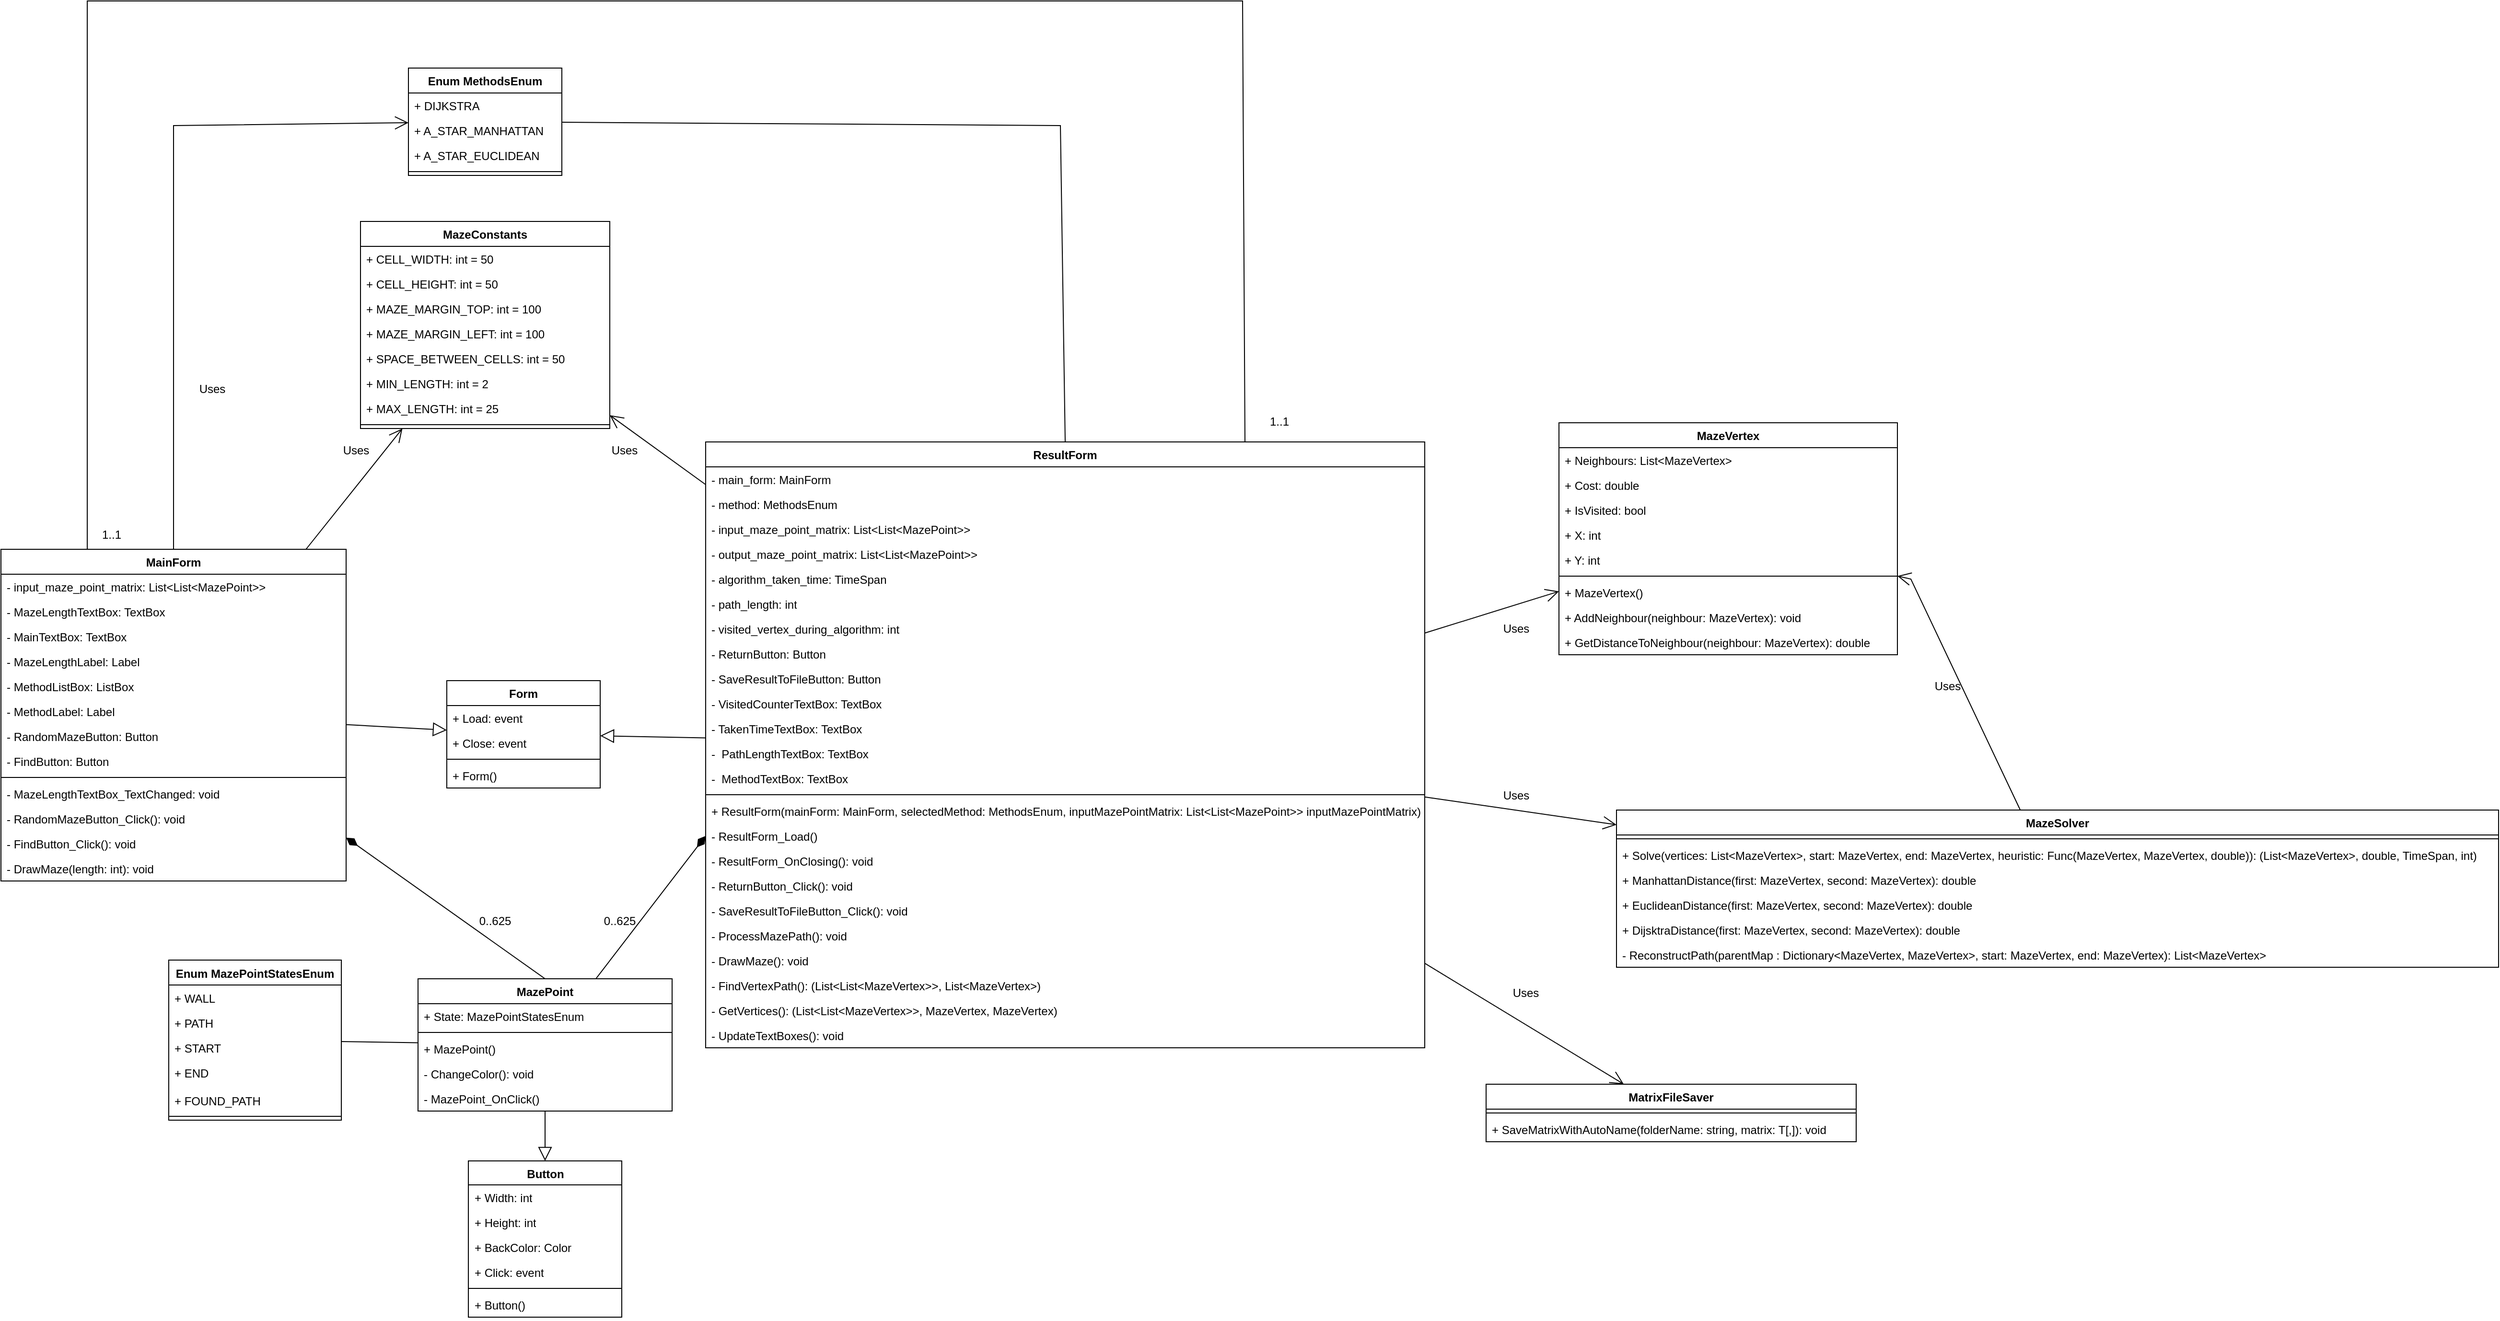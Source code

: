 <mxfile version="24.4.0" type="device">
  <diagram id="PutOFMfTCvYVZz3v-thS" name="Страница — 1">
    <mxGraphModel dx="1615" dy="2038" grid="1" gridSize="10" guides="1" tooltips="1" connect="1" arrows="1" fold="1" page="1" pageScale="1" pageWidth="827" pageHeight="1169" math="0" shadow="0">
      <root>
        <mxCell id="0" />
        <mxCell id="1" parent="0" />
        <mxCell id="9LuZ-OHDG_BmwexY3MMP-3" value="MazeSolver" style="swimlane;fontStyle=1;align=center;verticalAlign=top;childLayout=stackLayout;horizontal=1;startSize=26;horizontalStack=0;resizeParent=1;resizeParentMax=0;resizeLast=0;collapsible=1;marginBottom=0;whiteSpace=wrap;html=1;" parent="1" vertex="1">
          <mxGeometry x="2400" y="454" width="920" height="164" as="geometry" />
        </mxCell>
        <mxCell id="9LuZ-OHDG_BmwexY3MMP-5" value="" style="line;strokeWidth=1;fillColor=none;align=left;verticalAlign=middle;spacingTop=-1;spacingLeft=3;spacingRight=3;rotatable=0;labelPosition=right;points=[];portConstraint=eastwest;strokeColor=inherit;" parent="9LuZ-OHDG_BmwexY3MMP-3" vertex="1">
          <mxGeometry y="26" width="920" height="8" as="geometry" />
        </mxCell>
        <mxCell id="9LuZ-OHDG_BmwexY3MMP-6" value="+ Solve(vertices: List&amp;lt;MazeVertex&amp;gt;, start: MazeVertex, end: MazeVertex, heuristic: Func(MazeVertex, MazeVertex, double)): (List&amp;lt;MazeVertex&amp;gt;, double, TimeSpan, int)" style="text;strokeColor=none;fillColor=none;align=left;verticalAlign=top;spacingLeft=4;spacingRight=4;overflow=hidden;rotatable=0;points=[[0,0.5],[1,0.5]];portConstraint=eastwest;whiteSpace=wrap;html=1;" parent="9LuZ-OHDG_BmwexY3MMP-3" vertex="1">
          <mxGeometry y="34" width="920" height="26" as="geometry" />
        </mxCell>
        <mxCell id="9LuZ-OHDG_BmwexY3MMP-110" value="+ ManhattanDistance(first: MazeVertex, second: MazeVertex): double" style="text;strokeColor=none;fillColor=none;align=left;verticalAlign=top;spacingLeft=4;spacingRight=4;overflow=hidden;rotatable=0;points=[[0,0.5],[1,0.5]];portConstraint=eastwest;whiteSpace=wrap;html=1;" parent="9LuZ-OHDG_BmwexY3MMP-3" vertex="1">
          <mxGeometry y="60" width="920" height="26" as="geometry" />
        </mxCell>
        <mxCell id="9LuZ-OHDG_BmwexY3MMP-111" value="+ EuclideanDistance(first: MazeVertex, second: MazeVertex): double" style="text;strokeColor=none;fillColor=none;align=left;verticalAlign=top;spacingLeft=4;spacingRight=4;overflow=hidden;rotatable=0;points=[[0,0.5],[1,0.5]];portConstraint=eastwest;whiteSpace=wrap;html=1;" parent="9LuZ-OHDG_BmwexY3MMP-3" vertex="1">
          <mxGeometry y="86" width="920" height="26" as="geometry" />
        </mxCell>
        <mxCell id="9LuZ-OHDG_BmwexY3MMP-112" value="+ DijsktraDistance(first: MazeVertex, second: MazeVertex): double" style="text;strokeColor=none;fillColor=none;align=left;verticalAlign=top;spacingLeft=4;spacingRight=4;overflow=hidden;rotatable=0;points=[[0,0.5],[1,0.5]];portConstraint=eastwest;whiteSpace=wrap;html=1;" parent="9LuZ-OHDG_BmwexY3MMP-3" vertex="1">
          <mxGeometry y="112" width="920" height="26" as="geometry" />
        </mxCell>
        <mxCell id="9LuZ-OHDG_BmwexY3MMP-109" value="- ReconstructPath(parentMap : Dictionary&amp;lt;MazeVertex, MazeVertex&amp;gt;, start: MazeVertex, end: MazeVertex): List&amp;lt;MazeVertex&amp;gt;" style="text;strokeColor=none;fillColor=none;align=left;verticalAlign=top;spacingLeft=4;spacingRight=4;overflow=hidden;rotatable=0;points=[[0,0.5],[1,0.5]];portConstraint=eastwest;whiteSpace=wrap;html=1;" parent="9LuZ-OHDG_BmwexY3MMP-3" vertex="1">
          <mxGeometry y="138" width="920" height="26" as="geometry" />
        </mxCell>
        <mxCell id="9LuZ-OHDG_BmwexY3MMP-11" value="MazeVertex" style="swimlane;fontStyle=1;align=center;verticalAlign=top;childLayout=stackLayout;horizontal=1;startSize=26;horizontalStack=0;resizeParent=1;resizeParentMax=0;resizeLast=0;collapsible=1;marginBottom=0;whiteSpace=wrap;html=1;" parent="1" vertex="1">
          <mxGeometry x="2340" y="50" width="353" height="242" as="geometry" />
        </mxCell>
        <mxCell id="9LuZ-OHDG_BmwexY3MMP-12" value="+ Neighbours: List&amp;lt;MazeVertex&amp;gt;" style="text;strokeColor=none;fillColor=none;align=left;verticalAlign=top;spacingLeft=4;spacingRight=4;overflow=hidden;rotatable=0;points=[[0,0.5],[1,0.5]];portConstraint=eastwest;whiteSpace=wrap;html=1;" parent="9LuZ-OHDG_BmwexY3MMP-11" vertex="1">
          <mxGeometry y="26" width="353" height="26" as="geometry" />
        </mxCell>
        <mxCell id="9LuZ-OHDG_BmwexY3MMP-113" value="+ Cost: double&lt;span style=&quot;color: rgba(0, 0, 0, 0); font-family: monospace; font-size: 0px; text-wrap: nowrap;&quot;&gt;%3CmxGraphModel%3E%3Croot%3E%3CmxCell%20id%3D%220%22%2F%3E%3CmxCell%20id%3D%221%22%20parent%3D%220%22%2F%3E%3CmxCell%20id%3D%222%22%20value%3D%22%2B%20Neighbours%3A%20List%26amp%3Blt%3BMazeVertex%26amp%3Bgt%3B%22%20style%3D%22text%3BstrokeColor%3Dnone%3BfillColor%3Dnone%3Balign%3Dleft%3BverticalAlign%3Dtop%3BspacingLeft%3D4%3BspacingRight%3D4%3Boverflow%3Dhidden%3Brotatable%3D0%3Bpoints%3D%5B%5B0%2C0.5%5D%2C%5B1%2C0.5%5D%5D%3BportConstraint%3Deastwest%3BwhiteSpace%3Dwrap%3Bhtml%3D1%3B%22%20vertex%3D%221%22%20parent%3D%221%22%3E%3CmxGeometry%20x%3D%221808%22%20y%3D%22156%22%20width%3D%22260%22%20height%3D%2226%22%20as%3D%22geometry%22%2F%3E%3C%2FmxCell%3E%3C%2Froot%3E%3C%2FmxGraphModel%3E&lt;/span&gt;" style="text;strokeColor=none;fillColor=none;align=left;verticalAlign=top;spacingLeft=4;spacingRight=4;overflow=hidden;rotatable=0;points=[[0,0.5],[1,0.5]];portConstraint=eastwest;whiteSpace=wrap;html=1;" parent="9LuZ-OHDG_BmwexY3MMP-11" vertex="1">
          <mxGeometry y="52" width="353" height="26" as="geometry" />
        </mxCell>
        <mxCell id="9LuZ-OHDG_BmwexY3MMP-114" value="+ IsVisited: bool&lt;span style=&quot;color: rgba(0, 0, 0, 0); font-family: monospace; font-size: 0px; text-wrap: nowrap;&quot;&gt;%3CmxGraphModel%3E%3Croot%3E%3CmxCell%20id%3D%220%22%2F%3E%3CmxCell%20id%3D%221%22%20parent%3D%220%22%2F%3E%3CmxCell%20id%3D%222%22%20value%3D%22%2B%20Neighbours%3A%20List%26amp%3Blt%3BMazeVertex%26amp%3Bgt%3B%22%20style%3D%22text%3BstrokeColor%3Dnone%3BfillColor%3Dnone%3Balign%3Dleft%3BverticalAlign%3Dtop%3BspacingLeft%3D4%3BspacingRight%3D4%3Boverflow%3Dhidden%3Brotatable%3D0%3Bpoints%3D%5B%5B0%2C0.5%5D%2C%5B1%2C0.5%5D%5D%3BportConstraint%3Deastwest%3BwhiteSpace%3Dwrap%3Bhtml%3D1%3B%22%20vertex%3D%221%22%20parent%3D%221%22%3E%3CmxGeometry%20x%3D%221808%22%20y%3D%22156%22%20width%3D%22260%22%20height%3D%2226%22%20as%3D%22geometry%22%2F%3E%3C%2FmxCell%3E%3C%2Froot%3E%3C%2FmxGraphModel%3E&lt;/span&gt;" style="text;strokeColor=none;fillColor=none;align=left;verticalAlign=top;spacingLeft=4;spacingRight=4;overflow=hidden;rotatable=0;points=[[0,0.5],[1,0.5]];portConstraint=eastwest;whiteSpace=wrap;html=1;" parent="9LuZ-OHDG_BmwexY3MMP-11" vertex="1">
          <mxGeometry y="78" width="353" height="26" as="geometry" />
        </mxCell>
        <mxCell id="9LuZ-OHDG_BmwexY3MMP-115" value="+ X: int&lt;span style=&quot;color: rgba(0, 0, 0, 0); font-family: monospace; font-size: 0px; text-wrap: nowrap;&quot;&gt;%3CmxGraphModel%3E%3Croot%3E%3CmxCell%20id%3D%220%22%2F%3E%3CmxCell%20id%3D%221%22%20parent%3D%220%22%2F%3E%3CmxCell%20id%3D%222%22%20value%3D%22%2B%20Neighbours%3A%20List%26amp%3Blt%3BMazeVertex%26amp%3Bgt%3B%22%20style%3D%22text%3BstrokeColor%3Dnone%3BfillColor%3Dnone%3Balign%3Dleft%3BverticalAlign%3Dtop%3BspacingLeft%3D4%3BspacingRight%3D4%3Boverflow%3Dhidden%3Brotatable%3D0%3Bpoints%3D%5B%5B0%2C0.5%5D%2C%5B1%2C0.5%5D%5D%3BportConstraint%3Deastwest%3BwhiteSpace%3Dwrap%3Bhtml%3D1%3B%22%20vertex%3D%221%22%20parent%3D%221%22%3E%3CmxGeometry%20x%3D%221808%22%20y%3D%22156%22%20width%3D%22260%22%20height%3D%2226%22%20as%3D%22geometry%22%2F%3E%3C%2FmxCell%3E%3C%2Froot%3E%3C%2FmxGraphModel%3E&lt;/span&gt;" style="text;strokeColor=none;fillColor=none;align=left;verticalAlign=top;spacingLeft=4;spacingRight=4;overflow=hidden;rotatable=0;points=[[0,0.5],[1,0.5]];portConstraint=eastwest;whiteSpace=wrap;html=1;" parent="9LuZ-OHDG_BmwexY3MMP-11" vertex="1">
          <mxGeometry y="104" width="353" height="26" as="geometry" />
        </mxCell>
        <mxCell id="9LuZ-OHDG_BmwexY3MMP-116" value="+ Y: int&lt;span style=&quot;color: rgba(0, 0, 0, 0); font-family: monospace; font-size: 0px; text-wrap: nowrap;&quot;&gt;%3CmxGraphModel%3E%3Croot%3E%3CmxCell%20id%3D%220%22%2F%3E%3CmxCell%20id%3D%221%22%20parent%3D%220%22%2F%3E%3CmxCell%20id%3D%222%22%20value%3D%22%2B%20Neighbours%3A%20List%26amp%3Blt%3BMazeVertex%26amp%3Bgt%3B%22%20style%3D%22text%3BstrokeColor%3Dnone%3BfillColor%3Dnone%3Balign%3Dleft%3BverticalAlign%3Dtop%3BspacingLeft%3D4%3BspacingRight%3D4%3Boverflow%3Dhidden%3Brotatable%3D0%3Bpoints%3D%5B%5B0%2C0.5%5D%2C%5B1%2C0.5%5D%5D%3BportConstraint%3Deastwest%3BwhiteSpace%3Dwrap%3Bhtml%3D1%3B%22%20vertex%3D%221%22%20parent%3D%221%22%3E%3CmxGeometry%20x%3D%221808%22%20y%3D%22156%22%20width%3D%22260%22%20height%3D%2226%22%20as%3D%22geometry%22%2F%3E%3C%2FmxCell%3E%3C%2Froot%3E%3C%2FmxGraphModel%3E&lt;/span&gt;" style="text;strokeColor=none;fillColor=none;align=left;verticalAlign=top;spacingLeft=4;spacingRight=4;overflow=hidden;rotatable=0;points=[[0,0.5],[1,0.5]];portConstraint=eastwest;whiteSpace=wrap;html=1;" parent="9LuZ-OHDG_BmwexY3MMP-11" vertex="1">
          <mxGeometry y="130" width="353" height="26" as="geometry" />
        </mxCell>
        <mxCell id="9LuZ-OHDG_BmwexY3MMP-13" value="" style="line;strokeWidth=1;fillColor=none;align=left;verticalAlign=middle;spacingTop=-1;spacingLeft=3;spacingRight=3;rotatable=0;labelPosition=right;points=[];portConstraint=eastwest;strokeColor=inherit;" parent="9LuZ-OHDG_BmwexY3MMP-11" vertex="1">
          <mxGeometry y="156" width="353" height="8" as="geometry" />
        </mxCell>
        <mxCell id="9LuZ-OHDG_BmwexY3MMP-138" value="+ MazeVertex()" style="text;strokeColor=none;fillColor=none;align=left;verticalAlign=top;spacingLeft=4;spacingRight=4;overflow=hidden;rotatable=0;points=[[0,0.5],[1,0.5]];portConstraint=eastwest;whiteSpace=wrap;html=1;" parent="9LuZ-OHDG_BmwexY3MMP-11" vertex="1">
          <mxGeometry y="164" width="353" height="26" as="geometry" />
        </mxCell>
        <mxCell id="9LuZ-OHDG_BmwexY3MMP-14" value="+ AddNeighbour(neighbour: MazeVertex): void" style="text;strokeColor=none;fillColor=none;align=left;verticalAlign=top;spacingLeft=4;spacingRight=4;overflow=hidden;rotatable=0;points=[[0,0.5],[1,0.5]];portConstraint=eastwest;whiteSpace=wrap;html=1;" parent="9LuZ-OHDG_BmwexY3MMP-11" vertex="1">
          <mxGeometry y="190" width="353" height="26" as="geometry" />
        </mxCell>
        <mxCell id="Seh4Uw1oG9ZFU93RUF6j-1" value="+ GetDistanceToNeighbour(neighbour: MazeVertex): double" style="text;strokeColor=none;fillColor=none;align=left;verticalAlign=top;spacingLeft=4;spacingRight=4;overflow=hidden;rotatable=0;points=[[0,0.5],[1,0.5]];portConstraint=eastwest;whiteSpace=wrap;html=1;" parent="9LuZ-OHDG_BmwexY3MMP-11" vertex="1">
          <mxGeometry y="216" width="353" height="26" as="geometry" />
        </mxCell>
        <mxCell id="9LuZ-OHDG_BmwexY3MMP-15" value="MatrixFileSaver" style="swimlane;fontStyle=1;align=center;verticalAlign=top;childLayout=stackLayout;horizontal=1;startSize=26;horizontalStack=0;resizeParent=1;resizeParentMax=0;resizeLast=0;collapsible=1;marginBottom=0;whiteSpace=wrap;html=1;" parent="1" vertex="1">
          <mxGeometry x="2264" y="740" width="386" height="60" as="geometry" />
        </mxCell>
        <mxCell id="9LuZ-OHDG_BmwexY3MMP-17" value="" style="line;strokeWidth=1;fillColor=none;align=left;verticalAlign=middle;spacingTop=-1;spacingLeft=3;spacingRight=3;rotatable=0;labelPosition=right;points=[];portConstraint=eastwest;strokeColor=inherit;" parent="9LuZ-OHDG_BmwexY3MMP-15" vertex="1">
          <mxGeometry y="26" width="386" height="8" as="geometry" />
        </mxCell>
        <mxCell id="9LuZ-OHDG_BmwexY3MMP-18" value="+ SaveMatrixWithAutoName(folderName: string, matrix: T[,]): void" style="text;strokeColor=none;fillColor=none;align=left;verticalAlign=top;spacingLeft=4;spacingRight=4;overflow=hidden;rotatable=0;points=[[0,0.5],[1,0.5]];portConstraint=eastwest;whiteSpace=wrap;html=1;" parent="9LuZ-OHDG_BmwexY3MMP-15" vertex="1">
          <mxGeometry y="34" width="386" height="26" as="geometry" />
        </mxCell>
        <mxCell id="9LuZ-OHDG_BmwexY3MMP-23" value="MainForm" style="swimlane;fontStyle=1;align=center;verticalAlign=top;childLayout=stackLayout;horizontal=1;startSize=26;horizontalStack=0;resizeParent=1;resizeParentMax=0;resizeLast=0;collapsible=1;marginBottom=0;whiteSpace=wrap;html=1;" parent="1" vertex="1">
          <mxGeometry x="715" y="182" width="360" height="346" as="geometry" />
        </mxCell>
        <mxCell id="9LuZ-OHDG_BmwexY3MMP-24" value="- input_maze_point_matrix: List&amp;lt;List&amp;lt;MazePoint&amp;gt;&amp;gt;" style="text;strokeColor=none;fillColor=none;align=left;verticalAlign=top;spacingLeft=4;spacingRight=4;overflow=hidden;rotatable=0;points=[[0,0.5],[1,0.5]];portConstraint=eastwest;whiteSpace=wrap;html=1;" parent="9LuZ-OHDG_BmwexY3MMP-23" vertex="1">
          <mxGeometry y="26" width="360" height="26" as="geometry" />
        </mxCell>
        <mxCell id="9LuZ-OHDG_BmwexY3MMP-164" value="- MazeLengthTextBox: TextBox" style="text;strokeColor=none;fillColor=none;align=left;verticalAlign=top;spacingLeft=4;spacingRight=4;overflow=hidden;rotatable=0;points=[[0,0.5],[1,0.5]];portConstraint=eastwest;whiteSpace=wrap;html=1;" parent="9LuZ-OHDG_BmwexY3MMP-23" vertex="1">
          <mxGeometry y="52" width="360" height="26" as="geometry" />
        </mxCell>
        <mxCell id="9LuZ-OHDG_BmwexY3MMP-165" value="- MainTextBox: TextBox" style="text;strokeColor=none;fillColor=none;align=left;verticalAlign=top;spacingLeft=4;spacingRight=4;overflow=hidden;rotatable=0;points=[[0,0.5],[1,0.5]];portConstraint=eastwest;whiteSpace=wrap;html=1;" parent="9LuZ-OHDG_BmwexY3MMP-23" vertex="1">
          <mxGeometry y="78" width="360" height="26" as="geometry" />
        </mxCell>
        <mxCell id="9LuZ-OHDG_BmwexY3MMP-168" value="- MazeLengthLabel: Label" style="text;strokeColor=none;fillColor=none;align=left;verticalAlign=top;spacingLeft=4;spacingRight=4;overflow=hidden;rotatable=0;points=[[0,0.5],[1,0.5]];portConstraint=eastwest;whiteSpace=wrap;html=1;" parent="9LuZ-OHDG_BmwexY3MMP-23" vertex="1">
          <mxGeometry y="104" width="360" height="26" as="geometry" />
        </mxCell>
        <mxCell id="9LuZ-OHDG_BmwexY3MMP-166" value="- MethodListBox: ListBox" style="text;strokeColor=none;fillColor=none;align=left;verticalAlign=top;spacingLeft=4;spacingRight=4;overflow=hidden;rotatable=0;points=[[0,0.5],[1,0.5]];portConstraint=eastwest;whiteSpace=wrap;html=1;" parent="9LuZ-OHDG_BmwexY3MMP-23" vertex="1">
          <mxGeometry y="130" width="360" height="26" as="geometry" />
        </mxCell>
        <mxCell id="9LuZ-OHDG_BmwexY3MMP-169" value="- MethodLabel: Label" style="text;strokeColor=none;fillColor=none;align=left;verticalAlign=top;spacingLeft=4;spacingRight=4;overflow=hidden;rotatable=0;points=[[0,0.5],[1,0.5]];portConstraint=eastwest;whiteSpace=wrap;html=1;" parent="9LuZ-OHDG_BmwexY3MMP-23" vertex="1">
          <mxGeometry y="156" width="360" height="26" as="geometry" />
        </mxCell>
        <mxCell id="9LuZ-OHDG_BmwexY3MMP-170" value="- RandomMazeButton: Button" style="text;strokeColor=none;fillColor=none;align=left;verticalAlign=top;spacingLeft=4;spacingRight=4;overflow=hidden;rotatable=0;points=[[0,0.5],[1,0.5]];portConstraint=eastwest;whiteSpace=wrap;html=1;" parent="9LuZ-OHDG_BmwexY3MMP-23" vertex="1">
          <mxGeometry y="182" width="360" height="26" as="geometry" />
        </mxCell>
        <mxCell id="9LuZ-OHDG_BmwexY3MMP-171" value="- FindButton: Button" style="text;strokeColor=none;fillColor=none;align=left;verticalAlign=top;spacingLeft=4;spacingRight=4;overflow=hidden;rotatable=0;points=[[0,0.5],[1,0.5]];portConstraint=eastwest;whiteSpace=wrap;html=1;" parent="9LuZ-OHDG_BmwexY3MMP-23" vertex="1">
          <mxGeometry y="208" width="360" height="26" as="geometry" />
        </mxCell>
        <mxCell id="9LuZ-OHDG_BmwexY3MMP-25" value="" style="line;strokeWidth=1;fillColor=none;align=left;verticalAlign=middle;spacingTop=-1;spacingLeft=3;spacingRight=3;rotatable=0;labelPosition=right;points=[];portConstraint=eastwest;strokeColor=inherit;" parent="9LuZ-OHDG_BmwexY3MMP-23" vertex="1">
          <mxGeometry y="234" width="360" height="8" as="geometry" />
        </mxCell>
        <mxCell id="9LuZ-OHDG_BmwexY3MMP-26" value="- MazeLengthTextBox_TextChanged: void" style="text;strokeColor=none;fillColor=none;align=left;verticalAlign=top;spacingLeft=4;spacingRight=4;overflow=hidden;rotatable=0;points=[[0,0.5],[1,0.5]];portConstraint=eastwest;whiteSpace=wrap;html=1;" parent="9LuZ-OHDG_BmwexY3MMP-23" vertex="1">
          <mxGeometry y="242" width="360" height="26" as="geometry" />
        </mxCell>
        <mxCell id="9LuZ-OHDG_BmwexY3MMP-173" value="- RandomMazeButton_Click(): void" style="text;strokeColor=none;fillColor=none;align=left;verticalAlign=top;spacingLeft=4;spacingRight=4;overflow=hidden;rotatable=0;points=[[0,0.5],[1,0.5]];portConstraint=eastwest;whiteSpace=wrap;html=1;" parent="9LuZ-OHDG_BmwexY3MMP-23" vertex="1">
          <mxGeometry y="268" width="360" height="26" as="geometry" />
        </mxCell>
        <mxCell id="9LuZ-OHDG_BmwexY3MMP-174" value="- FindButton_Click(): void" style="text;strokeColor=none;fillColor=none;align=left;verticalAlign=top;spacingLeft=4;spacingRight=4;overflow=hidden;rotatable=0;points=[[0,0.5],[1,0.5]];portConstraint=eastwest;whiteSpace=wrap;html=1;" parent="9LuZ-OHDG_BmwexY3MMP-23" vertex="1">
          <mxGeometry y="294" width="360" height="26" as="geometry" />
        </mxCell>
        <mxCell id="9LuZ-OHDG_BmwexY3MMP-172" value="- DrawMaze(length: int): void" style="text;strokeColor=none;fillColor=none;align=left;verticalAlign=top;spacingLeft=4;spacingRight=4;overflow=hidden;rotatable=0;points=[[0,0.5],[1,0.5]];portConstraint=eastwest;whiteSpace=wrap;html=1;" parent="9LuZ-OHDG_BmwexY3MMP-23" vertex="1">
          <mxGeometry y="320" width="360" height="26" as="geometry" />
        </mxCell>
        <mxCell id="9LuZ-OHDG_BmwexY3MMP-27" value="ResultForm" style="swimlane;fontStyle=1;align=center;verticalAlign=top;childLayout=stackLayout;horizontal=1;startSize=26;horizontalStack=0;resizeParent=1;resizeParentMax=0;resizeLast=0;collapsible=1;marginBottom=0;whiteSpace=wrap;html=1;" parent="1" vertex="1">
          <mxGeometry x="1450" y="70" width="750" height="632" as="geometry" />
        </mxCell>
        <mxCell id="9LuZ-OHDG_BmwexY3MMP-176" value="- main_form: MainForm" style="text;strokeColor=none;fillColor=none;align=left;verticalAlign=top;spacingLeft=4;spacingRight=4;overflow=hidden;rotatable=0;points=[[0,0.5],[1,0.5]];portConstraint=eastwest;whiteSpace=wrap;html=1;" parent="9LuZ-OHDG_BmwexY3MMP-27" vertex="1">
          <mxGeometry y="26" width="750" height="26" as="geometry" />
        </mxCell>
        <mxCell id="9LuZ-OHDG_BmwexY3MMP-177" value="- method: MethodsEnum" style="text;strokeColor=none;fillColor=none;align=left;verticalAlign=top;spacingLeft=4;spacingRight=4;overflow=hidden;rotatable=0;points=[[0,0.5],[1,0.5]];portConstraint=eastwest;whiteSpace=wrap;html=1;" parent="9LuZ-OHDG_BmwexY3MMP-27" vertex="1">
          <mxGeometry y="52" width="750" height="26" as="geometry" />
        </mxCell>
        <mxCell id="9LuZ-OHDG_BmwexY3MMP-175" value="- input_maze_point_matrix: List&amp;lt;List&amp;lt;MazePoint&amp;gt;&amp;gt;" style="text;strokeColor=none;fillColor=none;align=left;verticalAlign=top;spacingLeft=4;spacingRight=4;overflow=hidden;rotatable=0;points=[[0,0.5],[1,0.5]];portConstraint=eastwest;whiteSpace=wrap;html=1;" parent="9LuZ-OHDG_BmwexY3MMP-27" vertex="1">
          <mxGeometry y="78" width="750" height="26" as="geometry" />
        </mxCell>
        <mxCell id="9LuZ-OHDG_BmwexY3MMP-179" value="- output_maze_point_matrix: List&amp;lt;List&amp;lt;MazePoint&amp;gt;&amp;gt;" style="text;strokeColor=none;fillColor=none;align=left;verticalAlign=top;spacingLeft=4;spacingRight=4;overflow=hidden;rotatable=0;points=[[0,0.5],[1,0.5]];portConstraint=eastwest;whiteSpace=wrap;html=1;" parent="9LuZ-OHDG_BmwexY3MMP-27" vertex="1">
          <mxGeometry y="104" width="750" height="26" as="geometry" />
        </mxCell>
        <mxCell id="9LuZ-OHDG_BmwexY3MMP-180" value="- algorithm_taken_time: TimeSpan" style="text;strokeColor=none;fillColor=none;align=left;verticalAlign=top;spacingLeft=4;spacingRight=4;overflow=hidden;rotatable=0;points=[[0,0.5],[1,0.5]];portConstraint=eastwest;whiteSpace=wrap;html=1;" parent="9LuZ-OHDG_BmwexY3MMP-27" vertex="1">
          <mxGeometry y="130" width="750" height="26" as="geometry" />
        </mxCell>
        <mxCell id="9LuZ-OHDG_BmwexY3MMP-181" value="- path_length: int" style="text;strokeColor=none;fillColor=none;align=left;verticalAlign=top;spacingLeft=4;spacingRight=4;overflow=hidden;rotatable=0;points=[[0,0.5],[1,0.5]];portConstraint=eastwest;whiteSpace=wrap;html=1;" parent="9LuZ-OHDG_BmwexY3MMP-27" vertex="1">
          <mxGeometry y="156" width="750" height="26" as="geometry" />
        </mxCell>
        <mxCell id="9LuZ-OHDG_BmwexY3MMP-182" value="- visited_vertex_during_algorithm: int" style="text;strokeColor=none;fillColor=none;align=left;verticalAlign=top;spacingLeft=4;spacingRight=4;overflow=hidden;rotatable=0;points=[[0,0.5],[1,0.5]];portConstraint=eastwest;whiteSpace=wrap;html=1;" parent="9LuZ-OHDG_BmwexY3MMP-27" vertex="1">
          <mxGeometry y="182" width="750" height="26" as="geometry" />
        </mxCell>
        <mxCell id="9LuZ-OHDG_BmwexY3MMP-186" value="- ReturnButton: Button" style="text;strokeColor=none;fillColor=none;align=left;verticalAlign=top;spacingLeft=4;spacingRight=4;overflow=hidden;rotatable=0;points=[[0,0.5],[1,0.5]];portConstraint=eastwest;whiteSpace=wrap;html=1;" parent="9LuZ-OHDG_BmwexY3MMP-27" vertex="1">
          <mxGeometry y="208" width="750" height="26" as="geometry" />
        </mxCell>
        <mxCell id="9LuZ-OHDG_BmwexY3MMP-187" value="- SaveResultToFileButton: Button" style="text;strokeColor=none;fillColor=none;align=left;verticalAlign=top;spacingLeft=4;spacingRight=4;overflow=hidden;rotatable=0;points=[[0,0.5],[1,0.5]];portConstraint=eastwest;whiteSpace=wrap;html=1;" parent="9LuZ-OHDG_BmwexY3MMP-27" vertex="1">
          <mxGeometry y="234" width="750" height="26" as="geometry" />
        </mxCell>
        <mxCell id="9LuZ-OHDG_BmwexY3MMP-188" value="- VisitedCounterTextBox: TextBox" style="text;strokeColor=none;fillColor=none;align=left;verticalAlign=top;spacingLeft=4;spacingRight=4;overflow=hidden;rotatable=0;points=[[0,0.5],[1,0.5]];portConstraint=eastwest;whiteSpace=wrap;html=1;" parent="9LuZ-OHDG_BmwexY3MMP-27" vertex="1">
          <mxGeometry y="260" width="750" height="26" as="geometry" />
        </mxCell>
        <mxCell id="9LuZ-OHDG_BmwexY3MMP-189" value="- TakenTimeTextBox: TextBox" style="text;strokeColor=none;fillColor=none;align=left;verticalAlign=top;spacingLeft=4;spacingRight=4;overflow=hidden;rotatable=0;points=[[0,0.5],[1,0.5]];portConstraint=eastwest;whiteSpace=wrap;html=1;" parent="9LuZ-OHDG_BmwexY3MMP-27" vertex="1">
          <mxGeometry y="286" width="750" height="26" as="geometry" />
        </mxCell>
        <mxCell id="9LuZ-OHDG_BmwexY3MMP-190" value="-&amp;nbsp; PathLengthTextBox: TextBox" style="text;strokeColor=none;fillColor=none;align=left;verticalAlign=top;spacingLeft=4;spacingRight=4;overflow=hidden;rotatable=0;points=[[0,0.5],[1,0.5]];portConstraint=eastwest;whiteSpace=wrap;html=1;" parent="9LuZ-OHDG_BmwexY3MMP-27" vertex="1">
          <mxGeometry y="312" width="750" height="26" as="geometry" />
        </mxCell>
        <mxCell id="9LuZ-OHDG_BmwexY3MMP-191" value="-&amp;nbsp; MethodTextBox: TextBox" style="text;strokeColor=none;fillColor=none;align=left;verticalAlign=top;spacingLeft=4;spacingRight=4;overflow=hidden;rotatable=0;points=[[0,0.5],[1,0.5]];portConstraint=eastwest;whiteSpace=wrap;html=1;" parent="9LuZ-OHDG_BmwexY3MMP-27" vertex="1">
          <mxGeometry y="338" width="750" height="26" as="geometry" />
        </mxCell>
        <mxCell id="9LuZ-OHDG_BmwexY3MMP-29" value="" style="line;strokeWidth=1;fillColor=none;align=left;verticalAlign=middle;spacingTop=-1;spacingLeft=3;spacingRight=3;rotatable=0;labelPosition=right;points=[];portConstraint=eastwest;strokeColor=inherit;" parent="9LuZ-OHDG_BmwexY3MMP-27" vertex="1">
          <mxGeometry y="364" width="750" height="8" as="geometry" />
        </mxCell>
        <mxCell id="9LuZ-OHDG_BmwexY3MMP-30" value="+ ResultForm(mainForm: MainForm, selectedMethod: MethodsEnum, inputMazePointMatrix: List&amp;lt;List&amp;lt;MazePoint&amp;gt;&amp;gt; inputMazePointMatrix)" style="text;strokeColor=none;fillColor=none;align=left;verticalAlign=top;spacingLeft=4;spacingRight=4;overflow=hidden;rotatable=0;points=[[0,0.5],[1,0.5]];portConstraint=eastwest;whiteSpace=wrap;html=1;" parent="9LuZ-OHDG_BmwexY3MMP-27" vertex="1">
          <mxGeometry y="372" width="750" height="26" as="geometry" />
        </mxCell>
        <mxCell id="9LuZ-OHDG_BmwexY3MMP-184" value="- ResultForm_Load()" style="text;strokeColor=none;fillColor=none;align=left;verticalAlign=top;spacingLeft=4;spacingRight=4;overflow=hidden;rotatable=0;points=[[0,0.5],[1,0.5]];portConstraint=eastwest;whiteSpace=wrap;html=1;" parent="9LuZ-OHDG_BmwexY3MMP-27" vertex="1">
          <mxGeometry y="398" width="750" height="26" as="geometry" />
        </mxCell>
        <mxCell id="9LuZ-OHDG_BmwexY3MMP-193" value="- ResultForm_OnClosing(): void" style="text;strokeColor=none;fillColor=none;align=left;verticalAlign=top;spacingLeft=4;spacingRight=4;overflow=hidden;rotatable=0;points=[[0,0.5],[1,0.5]];portConstraint=eastwest;whiteSpace=wrap;html=1;" parent="9LuZ-OHDG_BmwexY3MMP-27" vertex="1">
          <mxGeometry y="424" width="750" height="26" as="geometry" />
        </mxCell>
        <mxCell id="9LuZ-OHDG_BmwexY3MMP-195" value="- ReturnButton_Click(): void" style="text;strokeColor=none;fillColor=none;align=left;verticalAlign=top;spacingLeft=4;spacingRight=4;overflow=hidden;rotatable=0;points=[[0,0.5],[1,0.5]];portConstraint=eastwest;whiteSpace=wrap;html=1;" parent="9LuZ-OHDG_BmwexY3MMP-27" vertex="1">
          <mxGeometry y="450" width="750" height="26" as="geometry" />
        </mxCell>
        <mxCell id="9LuZ-OHDG_BmwexY3MMP-200" value="- SaveResultToFileButton_Click(): void" style="text;strokeColor=none;fillColor=none;align=left;verticalAlign=top;spacingLeft=4;spacingRight=4;overflow=hidden;rotatable=0;points=[[0,0.5],[1,0.5]];portConstraint=eastwest;whiteSpace=wrap;html=1;" parent="9LuZ-OHDG_BmwexY3MMP-27" vertex="1">
          <mxGeometry y="476" width="750" height="26" as="geometry" />
        </mxCell>
        <mxCell id="9LuZ-OHDG_BmwexY3MMP-196" value="- ProcessMazePath(): void" style="text;strokeColor=none;fillColor=none;align=left;verticalAlign=top;spacingLeft=4;spacingRight=4;overflow=hidden;rotatable=0;points=[[0,0.5],[1,0.5]];portConstraint=eastwest;whiteSpace=wrap;html=1;" parent="9LuZ-OHDG_BmwexY3MMP-27" vertex="1">
          <mxGeometry y="502" width="750" height="26" as="geometry" />
        </mxCell>
        <mxCell id="9LuZ-OHDG_BmwexY3MMP-197" value="- DrawMaze(): void" style="text;strokeColor=none;fillColor=none;align=left;verticalAlign=top;spacingLeft=4;spacingRight=4;overflow=hidden;rotatable=0;points=[[0,0.5],[1,0.5]];portConstraint=eastwest;whiteSpace=wrap;html=1;" parent="9LuZ-OHDG_BmwexY3MMP-27" vertex="1">
          <mxGeometry y="528" width="750" height="26" as="geometry" />
        </mxCell>
        <mxCell id="9LuZ-OHDG_BmwexY3MMP-199" value="- FindVertexPath(): (List&amp;lt;List&amp;lt;MazeVertex&amp;gt;&amp;gt;, List&amp;lt;MazeVertex&amp;gt;)" style="text;strokeColor=none;fillColor=none;align=left;verticalAlign=top;spacingLeft=4;spacingRight=4;overflow=hidden;rotatable=0;points=[[0,0.5],[1,0.5]];portConstraint=eastwest;whiteSpace=wrap;html=1;" parent="9LuZ-OHDG_BmwexY3MMP-27" vertex="1">
          <mxGeometry y="554" width="750" height="26" as="geometry" />
        </mxCell>
        <mxCell id="9LuZ-OHDG_BmwexY3MMP-198" value="- GetVertices(): (List&amp;lt;List&amp;lt;MazeVertex&amp;gt;&amp;gt;, MazeVertex, MazeVertex)" style="text;strokeColor=none;fillColor=none;align=left;verticalAlign=top;spacingLeft=4;spacingRight=4;overflow=hidden;rotatable=0;points=[[0,0.5],[1,0.5]];portConstraint=eastwest;whiteSpace=wrap;html=1;" parent="9LuZ-OHDG_BmwexY3MMP-27" vertex="1">
          <mxGeometry y="580" width="750" height="26" as="geometry" />
        </mxCell>
        <mxCell id="9LuZ-OHDG_BmwexY3MMP-192" value="- UpdateTextBoxes(): void" style="text;strokeColor=none;fillColor=none;align=left;verticalAlign=top;spacingLeft=4;spacingRight=4;overflow=hidden;rotatable=0;points=[[0,0.5],[1,0.5]];portConstraint=eastwest;whiteSpace=wrap;html=1;" parent="9LuZ-OHDG_BmwexY3MMP-27" vertex="1">
          <mxGeometry y="606" width="750" height="26" as="geometry" />
        </mxCell>
        <mxCell id="9LuZ-OHDG_BmwexY3MMP-31" value="MazeConstants" style="swimlane;fontStyle=1;align=center;verticalAlign=top;childLayout=stackLayout;horizontal=1;startSize=26;horizontalStack=0;resizeParent=1;resizeParentMax=0;resizeLast=0;collapsible=1;marginBottom=0;whiteSpace=wrap;html=1;" parent="1" vertex="1">
          <mxGeometry x="1090" y="-160" width="260" height="216" as="geometry" />
        </mxCell>
        <mxCell id="9LuZ-OHDG_BmwexY3MMP-32" value="+ CELL_WIDTH: i&lt;span style=&quot;color: rgba(0, 0, 0, 0); font-family: monospace; font-size: 0px; text-wrap: nowrap;&quot;&gt;%3CmxGraphModel%3E%3Croot%3E%3CmxCell%20id%3D%220%22%2F%3E%3CmxCell%20id%3D%221%22%20parent%3D%220%22%2F%3E%3CmxCell%20id%3D%222%22%20value%3D%22%2B%20A_STAR_MANHATTAN%26lt%3Bspan%20style%3D%26quot%3Bcolor%3A%20rgba(0%2C%200%2C%200%2C%200)%3B%20font-family%3A%20monospace%3B%20font-size%3A%200px%3B%20text-wrap%3A%20nowrap%3B%26quot%3B%26gt%3B%253CmxGraphModel%253E%253Croot%253E%253CmxCell%2520id%253D%25220%2522%252F%253E%253CmxCell%2520id%253D%25221%2522%2520parent%253D%25220%2522%252F%253E%253CmxCell%2520id%253D%25222%2522%2520value%253D%2522%252B%2520START%2522%2520style%253D%2522text%253BstrokeColor%253Dnone%253BfillColor%253Dnone%253Balign%253Dleft%253BverticalAlign%253Dtop%253BspacingLeft%253D4%253BspacingRight%253D4%253Boverflow%253Dhidden%253Brotatable%253D0%253Bpoints%253D%255B%255B0%252C0.5%255D%252C%255B1%252C0.5%255D%255D%253BportConstraint%253Deastwest%253BwhiteSpace%253Dwrap%253Bhtml%253D1%253B%2522%2520vertex%253D%25221%2522%2520parent%253D%25221%2522%253E%253CmxGeometry%2520x%253D%2522940%2522%2520y%253D%2522663%2522%2520width%253D%2522160%2522%2520height%253D%252226%2522%2520as%253D%2522geometry%2522%252F%253E%253C%252FmxCell%253E%253C%252Froot%253E%253C%252Fm%26lt%3B%2Fspan%26gt%3B%22%20style%3D%22text%3BstrokeColor%3Dnone%3BfillColor%3Dnone%3Balign%3Dleft%3BverticalAlign%3Dtop%3BspacingLeft%3D4%3BspacingRight%3D4%3Boverflow%3Dhidden%3Brotatable%3D0%3Bpoints%3D%5B%5B0%2C0.5%5D%2C%5B1%2C0.5%5D%5D%3BportConstraint%3Deastwest%3BwhiteSpace%3Dwrap%3Bhtml%3D1%3B%22%20vertex%3D%221%22%20parent%3D%221%22%3E%3CmxGeometry%20x%3D%221150%22%20y%3D%2272%22%20width%3D%22160%22%20height%3D%2226%22%20as%3D%22geometry%22%2F%3E%3C%2FmxCell%3E%3C%2Froot%3E%3C%2FmxGraphModel%3E&lt;/span&gt;nt = 50" style="text;strokeColor=none;fillColor=none;align=left;verticalAlign=top;spacingLeft=4;spacingRight=4;overflow=hidden;rotatable=0;points=[[0,0.5],[1,0.5]];portConstraint=eastwest;whiteSpace=wrap;html=1;" parent="9LuZ-OHDG_BmwexY3MMP-31" vertex="1">
          <mxGeometry y="26" width="260" height="26" as="geometry" />
        </mxCell>
        <mxCell id="9LuZ-OHDG_BmwexY3MMP-124" value="+ CELL_HEIGHT: i&lt;span style=&quot;color: rgba(0, 0, 0, 0); font-family: monospace; font-size: 0px; text-wrap: nowrap;&quot;&gt;%3CmxGraphModel%3E%3Croot%3E%3CmxCell%20id%3D%220%22%2F%3E%3CmxCell%20id%3D%221%22%20parent%3D%220%22%2F%3E%3CmxCell%20id%3D%222%22%20value%3D%22%2B%20A_STAR_MANHATTAN%26lt%3Bspan%20style%3D%26quot%3Bcolor%3A%20rgba(0%2C%200%2C%200%2C%200)%3B%20font-family%3A%20monospace%3B%20font-size%3A%200px%3B%20text-wrap%3A%20nowrap%3B%26quot%3B%26gt%3B%253CmxGraphModel%253E%253Croot%253E%253CmxCell%2520id%253D%25220%2522%252F%253E%253CmxCell%2520id%253D%25221%2522%2520parent%253D%25220%2522%252F%253E%253CmxCell%2520id%253D%25222%2522%2520value%253D%2522%252B%2520START%2522%2520style%253D%2522text%253BstrokeColor%253Dnone%253BfillColor%253Dnone%253Balign%253Dleft%253BverticalAlign%253Dtop%253BspacingLeft%253D4%253BspacingRight%253D4%253Boverflow%253Dhidden%253Brotatable%253D0%253Bpoints%253D%255B%255B0%252C0.5%255D%252C%255B1%252C0.5%255D%255D%253BportConstraint%253Deastwest%253BwhiteSpace%253Dwrap%253Bhtml%253D1%253B%2522%2520vertex%253D%25221%2522%2520parent%253D%25221%2522%253E%253CmxGeometry%2520x%253D%2522940%2522%2520y%253D%2522663%2522%2520width%253D%2522160%2522%2520height%253D%252226%2522%2520as%253D%2522geometry%2522%252F%253E%253C%252FmxCell%253E%253C%252Froot%253E%253C%252Fm%26lt%3B%2Fspan%26gt%3B%22%20style%3D%22text%3BstrokeColor%3Dnone%3BfillColor%3Dnone%3Balign%3Dleft%3BverticalAlign%3Dtop%3BspacingLeft%3D4%3BspacingRight%3D4%3Boverflow%3Dhidden%3Brotatable%3D0%3Bpoints%3D%5B%5B0%2C0.5%5D%2C%5B1%2C0.5%5D%5D%3BportConstraint%3Deastwest%3BwhiteSpace%3Dwrap%3Bhtml%3D1%3B%22%20vertex%3D%221%22%20parent%3D%221%22%3E%3CmxGeometry%20x%3D%221150%22%20y%3D%2272%22%20width%3D%22160%22%20height%3D%2226%22%20as%3D%22geometry%22%2F%3E%3C%2FmxCell%3E%3C%2Froot%3E%3C%2FmxGraphModel%3E&lt;/span&gt;nt = 50" style="text;strokeColor=none;fillColor=none;align=left;verticalAlign=top;spacingLeft=4;spacingRight=4;overflow=hidden;rotatable=0;points=[[0,0.5],[1,0.5]];portConstraint=eastwest;whiteSpace=wrap;html=1;" parent="9LuZ-OHDG_BmwexY3MMP-31" vertex="1">
          <mxGeometry y="52" width="260" height="26" as="geometry" />
        </mxCell>
        <mxCell id="9LuZ-OHDG_BmwexY3MMP-125" value="+ MAZE_MARGIN_TOP: i&lt;span style=&quot;color: rgba(0, 0, 0, 0); font-family: monospace; font-size: 0px; text-wrap: nowrap;&quot;&gt;%3CmxGraphModel%3E%3Croot%3E%3CmxCell%20id%3D%220%22%2F%3E%3CmxCell%20id%3D%221%22%20parent%3D%220%22%2F%3E%3CmxCell%20id%3D%222%22%20value%3D%22%2B%20A_STAR_MANHATTAN%26lt%3Bspan%20style%3D%26quot%3Bcolor%3A%20rgba(0%2C%200%2C%200%2C%200)%3B%20font-family%3A%20monospace%3B%20font-size%3A%200px%3B%20text-wrap%3A%20nowrap%3B%26quot%3B%26gt%3B%253CmxGraphModel%253E%253Croot%253E%253CmxCell%2520id%253D%25220%2522%252F%253E%253CmxCell%2520id%253D%25221%2522%2520parent%253D%25220%2522%252F%253E%253CmxCell%2520id%253D%25222%2522%2520value%253D%2522%252B%2520START%2522%2520style%253D%2522text%253BstrokeColor%253Dnone%253BfillColor%253Dnone%253Balign%253Dleft%253BverticalAlign%253Dtop%253BspacingLeft%253D4%253BspacingRight%253D4%253Boverflow%253Dhidden%253Brotatable%253D0%253Bpoints%253D%255B%255B0%252C0.5%255D%252C%255B1%252C0.5%255D%255D%253BportConstraint%253Deastwest%253BwhiteSpace%253Dwrap%253Bhtml%253D1%253B%2522%2520vertex%253D%25221%2522%2520parent%253D%25221%2522%253E%253CmxGeometry%2520x%253D%2522940%2522%2520y%253D%2522663%2522%2520width%253D%2522160%2522%2520height%253D%252226%2522%2520as%253D%2522geometry%2522%252F%253E%253C%252FmxCell%253E%253C%252Froot%253E%253C%252Fm%26lt%3B%2Fspan%26gt%3B%22%20style%3D%22text%3BstrokeColor%3Dnone%3BfillColor%3Dnone%3Balign%3Dleft%3BverticalAlign%3Dtop%3BspacingLeft%3D4%3BspacingRight%3D4%3Boverflow%3Dhidden%3Brotatable%3D0%3Bpoints%3D%5B%5B0%2C0.5%5D%2C%5B1%2C0.5%5D%5D%3BportConstraint%3Deastwest%3BwhiteSpace%3Dwrap%3Bhtml%3D1%3B%22%20vertex%3D%221%22%20parent%3D%221%22%3E%3CmxGeometry%20x%3D%221150%22%20y%3D%2272%22%20width%3D%22160%22%20height%3D%2226%22%20as%3D%22geometry%22%2F%3E%3C%2FmxCell%3E%3C%2Froot%3E%3C%2FmxGraphModel%3E&lt;/span&gt;nt = 100" style="text;strokeColor=none;fillColor=none;align=left;verticalAlign=top;spacingLeft=4;spacingRight=4;overflow=hidden;rotatable=0;points=[[0,0.5],[1,0.5]];portConstraint=eastwest;whiteSpace=wrap;html=1;" parent="9LuZ-OHDG_BmwexY3MMP-31" vertex="1">
          <mxGeometry y="78" width="260" height="26" as="geometry" />
        </mxCell>
        <mxCell id="9LuZ-OHDG_BmwexY3MMP-126" value="+ MAZE_MARGIN_LEFT: i&lt;span style=&quot;color: rgba(0, 0, 0, 0); font-family: monospace; font-size: 0px; text-wrap: nowrap;&quot;&gt;%3CmxGraphModel%3E%3Croot%3E%3CmxCell%20id%3D%220%22%2F%3E%3CmxCell%20id%3D%221%22%20parent%3D%220%22%2F%3E%3CmxCell%20id%3D%222%22%20value%3D%22%2B%20A_STAR_MANHATTAN%26lt%3Bspan%20style%3D%26quot%3Bcolor%3A%20rgba(0%2C%200%2C%200%2C%200)%3B%20font-family%3A%20monospace%3B%20font-size%3A%200px%3B%20text-wrap%3A%20nowrap%3B%26quot%3B%26gt%3B%253CmxGraphModel%253E%253Croot%253E%253CmxCell%2520id%253D%25220%2522%252F%253E%253CmxCell%2520id%253D%25221%2522%2520parent%253D%25220%2522%252F%253E%253CmxCell%2520id%253D%25222%2522%2520value%253D%2522%252B%2520START%2522%2520style%253D%2522text%253BstrokeColor%253Dnone%253BfillColor%253Dnone%253Balign%253Dleft%253BverticalAlign%253Dtop%253BspacingLeft%253D4%253BspacingRight%253D4%253Boverflow%253Dhidden%253Brotatable%253D0%253Bpoints%253D%255B%255B0%252C0.5%255D%252C%255B1%252C0.5%255D%255D%253BportConstraint%253Deastwest%253BwhiteSpace%253Dwrap%253Bhtml%253D1%253B%2522%2520vertex%253D%25221%2522%2520parent%253D%25221%2522%253E%253CmxGeometry%2520x%253D%2522940%2522%2520y%253D%2522663%2522%2520width%253D%2522160%2522%2520height%253D%252226%2522%2520as%253D%2522geometry%2522%252F%253E%253C%252FmxCell%253E%253C%252Froot%253E%253C%252Fm%26lt%3B%2Fspan%26gt%3B%22%20style%3D%22text%3BstrokeColor%3Dnone%3BfillColor%3Dnone%3Balign%3Dleft%3BverticalAlign%3Dtop%3BspacingLeft%3D4%3BspacingRight%3D4%3Boverflow%3Dhidden%3Brotatable%3D0%3Bpoints%3D%5B%5B0%2C0.5%5D%2C%5B1%2C0.5%5D%5D%3BportConstraint%3Deastwest%3BwhiteSpace%3Dwrap%3Bhtml%3D1%3B%22%20vertex%3D%221%22%20parent%3D%221%22%3E%3CmxGeometry%20x%3D%221150%22%20y%3D%2272%22%20width%3D%22160%22%20height%3D%2226%22%20as%3D%22geometry%22%2F%3E%3C%2FmxCell%3E%3C%2Froot%3E%3C%2FmxGraphModel%3E&lt;/span&gt;nt = 100" style="text;strokeColor=none;fillColor=none;align=left;verticalAlign=top;spacingLeft=4;spacingRight=4;overflow=hidden;rotatable=0;points=[[0,0.5],[1,0.5]];portConstraint=eastwest;whiteSpace=wrap;html=1;" parent="9LuZ-OHDG_BmwexY3MMP-31" vertex="1">
          <mxGeometry y="104" width="260" height="26" as="geometry" />
        </mxCell>
        <mxCell id="9LuZ-OHDG_BmwexY3MMP-134" value="+ SPACE_BETWEEN_CELLS: i&lt;span style=&quot;color: rgba(0, 0, 0, 0); font-family: monospace; font-size: 0px; text-wrap: nowrap;&quot;&gt;%3CmxGraphModel%3E%3Croot%3E%3CmxCell%20id%3D%220%22%2F%3E%3CmxCell%20id%3D%221%22%20parent%3D%220%22%2F%3E%3CmxCell%20id%3D%222%22%20value%3D%22%2B%20A_STAR_MANHATTAN%26lt%3Bspan%20style%3D%26quot%3Bcolor%3A%20rgba(0%2C%200%2C%200%2C%200)%3B%20font-family%3A%20monospace%3B%20font-size%3A%200px%3B%20text-wrap%3A%20nowrap%3B%26quot%3B%26gt%3B%253CmxGraphModel%253E%253Croot%253E%253CmxCell%2520id%253D%25220%2522%252F%253E%253CmxCell%2520id%253D%25221%2522%2520parent%253D%25220%2522%252F%253E%253CmxCell%2520id%253D%25222%2522%2520value%253D%2522%252B%2520START%2522%2520style%253D%2522text%253BstrokeColor%253Dnone%253BfillColor%253Dnone%253Balign%253Dleft%253BverticalAlign%253Dtop%253BspacingLeft%253D4%253BspacingRight%253D4%253Boverflow%253Dhidden%253Brotatable%253D0%253Bpoints%253D%255B%255B0%252C0.5%255D%252C%255B1%252C0.5%255D%255D%253BportConstraint%253Deastwest%253BwhiteSpace%253Dwrap%253Bhtml%253D1%253B%2522%2520vertex%253D%25221%2522%2520parent%253D%25221%2522%253E%253CmxGeometry%2520x%253D%2522940%2522%2520y%253D%2522663%2522%2520width%253D%2522160%2522%2520height%253D%252226%2522%2520as%253D%2522geometry%2522%252F%253E%253C%252FmxCell%253E%253C%252Froot%253E%253C%252Fm%26lt%3B%2Fspan%26gt%3B%22%20style%3D%22text%3BstrokeColor%3Dnone%3BfillColor%3Dnone%3Balign%3Dleft%3BverticalAlign%3Dtop%3BspacingLeft%3D4%3BspacingRight%3D4%3Boverflow%3Dhidden%3Brotatable%3D0%3Bpoints%3D%5B%5B0%2C0.5%5D%2C%5B1%2C0.5%5D%5D%3BportConstraint%3Deastwest%3BwhiteSpace%3Dwrap%3Bhtml%3D1%3B%22%20vertex%3D%221%22%20parent%3D%221%22%3E%3CmxGeometry%20x%3D%221150%22%20y%3D%2272%22%20width%3D%22160%22%20height%3D%2226%22%20as%3D%22geometry%22%2F%3E%3C%2FmxCell%3E%3C%2Froot%3E%3C%2FmxGraphModel%3E&lt;/span&gt;nt = 50" style="text;strokeColor=none;fillColor=none;align=left;verticalAlign=top;spacingLeft=4;spacingRight=4;overflow=hidden;rotatable=0;points=[[0,0.5],[1,0.5]];portConstraint=eastwest;whiteSpace=wrap;html=1;" parent="9LuZ-OHDG_BmwexY3MMP-31" vertex="1">
          <mxGeometry y="130" width="260" height="26" as="geometry" />
        </mxCell>
        <mxCell id="9LuZ-OHDG_BmwexY3MMP-135" value="+ MIN_LENGTH: int = 2" style="text;strokeColor=none;fillColor=none;align=left;verticalAlign=top;spacingLeft=4;spacingRight=4;overflow=hidden;rotatable=0;points=[[0,0.5],[1,0.5]];portConstraint=eastwest;whiteSpace=wrap;html=1;" parent="9LuZ-OHDG_BmwexY3MMP-31" vertex="1">
          <mxGeometry y="156" width="260" height="26" as="geometry" />
        </mxCell>
        <mxCell id="9LuZ-OHDG_BmwexY3MMP-136" value="+ MAX_LENGTH: int = 25" style="text;strokeColor=none;fillColor=none;align=left;verticalAlign=top;spacingLeft=4;spacingRight=4;overflow=hidden;rotatable=0;points=[[0,0.5],[1,0.5]];portConstraint=eastwest;whiteSpace=wrap;html=1;" parent="9LuZ-OHDG_BmwexY3MMP-31" vertex="1">
          <mxGeometry y="182" width="260" height="26" as="geometry" />
        </mxCell>
        <mxCell id="9LuZ-OHDG_BmwexY3MMP-33" value="" style="line;strokeWidth=1;fillColor=none;align=left;verticalAlign=middle;spacingTop=-1;spacingLeft=3;spacingRight=3;rotatable=0;labelPosition=right;points=[];portConstraint=eastwest;strokeColor=inherit;" parent="9LuZ-OHDG_BmwexY3MMP-31" vertex="1">
          <mxGeometry y="208" width="260" height="8" as="geometry" />
        </mxCell>
        <mxCell id="9LuZ-OHDG_BmwexY3MMP-35" value="Enum MazePointStatesEnum" style="swimlane;fontStyle=1;align=center;verticalAlign=top;childLayout=stackLayout;horizontal=1;startSize=26;horizontalStack=0;resizeParent=1;resizeParentMax=0;resizeLast=0;collapsible=1;marginBottom=0;whiteSpace=wrap;html=1;" parent="1" vertex="1">
          <mxGeometry x="890" y="610.5" width="180" height="167" as="geometry" />
        </mxCell>
        <mxCell id="9LuZ-OHDG_BmwexY3MMP-36" value="+ WALL" style="text;strokeColor=none;fillColor=none;align=left;verticalAlign=top;spacingLeft=4;spacingRight=4;overflow=hidden;rotatable=0;points=[[0,0.5],[1,0.5]];portConstraint=eastwest;whiteSpace=wrap;html=1;" parent="9LuZ-OHDG_BmwexY3MMP-35" vertex="1">
          <mxGeometry y="26" width="180" height="26" as="geometry" />
        </mxCell>
        <mxCell id="9LuZ-OHDG_BmwexY3MMP-118" value="+ PATH" style="text;strokeColor=none;fillColor=none;align=left;verticalAlign=top;spacingLeft=4;spacingRight=4;overflow=hidden;rotatable=0;points=[[0,0.5],[1,0.5]];portConstraint=eastwest;whiteSpace=wrap;html=1;" parent="9LuZ-OHDG_BmwexY3MMP-35" vertex="1">
          <mxGeometry y="52" width="180" height="26" as="geometry" />
        </mxCell>
        <mxCell id="9LuZ-OHDG_BmwexY3MMP-119" value="+ START" style="text;strokeColor=none;fillColor=none;align=left;verticalAlign=top;spacingLeft=4;spacingRight=4;overflow=hidden;rotatable=0;points=[[0,0.5],[1,0.5]];portConstraint=eastwest;whiteSpace=wrap;html=1;" parent="9LuZ-OHDG_BmwexY3MMP-35" vertex="1">
          <mxGeometry y="78" width="180" height="26" as="geometry" />
        </mxCell>
        <mxCell id="9LuZ-OHDG_BmwexY3MMP-120" value="+ END" style="text;strokeColor=none;fillColor=none;align=left;verticalAlign=top;spacingLeft=4;spacingRight=4;overflow=hidden;rotatable=0;points=[[0,0.5],[1,0.5]];portConstraint=eastwest;whiteSpace=wrap;html=1;" parent="9LuZ-OHDG_BmwexY3MMP-35" vertex="1">
          <mxGeometry y="104" width="180" height="29" as="geometry" />
        </mxCell>
        <mxCell id="9LuZ-OHDG_BmwexY3MMP-121" value="+ FOUND_PATH" style="text;strokeColor=none;fillColor=none;align=left;verticalAlign=top;spacingLeft=4;spacingRight=4;overflow=hidden;rotatable=0;points=[[0,0.5],[1,0.5]];portConstraint=eastwest;whiteSpace=wrap;html=1;" parent="9LuZ-OHDG_BmwexY3MMP-35" vertex="1">
          <mxGeometry y="133" width="180" height="26" as="geometry" />
        </mxCell>
        <mxCell id="9LuZ-OHDG_BmwexY3MMP-37" value="" style="line;strokeWidth=1;fillColor=none;align=left;verticalAlign=middle;spacingTop=-1;spacingLeft=3;spacingRight=3;rotatable=0;labelPosition=right;points=[];portConstraint=eastwest;strokeColor=inherit;" parent="9LuZ-OHDG_BmwexY3MMP-35" vertex="1">
          <mxGeometry y="159" width="180" height="8" as="geometry" />
        </mxCell>
        <mxCell id="9LuZ-OHDG_BmwexY3MMP-39" value="Enum MethodsEnum" style="swimlane;fontStyle=1;align=center;verticalAlign=top;childLayout=stackLayout;horizontal=1;startSize=26;horizontalStack=0;resizeParent=1;resizeParentMax=0;resizeLast=0;collapsible=1;marginBottom=0;whiteSpace=wrap;html=1;" parent="1" vertex="1">
          <mxGeometry x="1140" y="-320" width="160" height="112" as="geometry" />
        </mxCell>
        <mxCell id="9LuZ-OHDG_BmwexY3MMP-40" value="+ DIJKSTRA&lt;span style=&quot;color: rgba(0, 0, 0, 0); font-family: monospace; font-size: 0px; text-wrap: nowrap;&quot;&gt;%3CmxGraphModel%3E%3Croot%3E%3CmxCell%20id%3D%220%22%2F%3E%3CmxCell%20id%3D%221%22%20parent%3D%220%22%2F%3E%3CmxCell%20id%3D%222%22%20value%3D%22%2B%20START%22%20style%3D%22text%3BstrokeColor%3Dnone%3BfillColor%3Dnone%3Balign%3Dleft%3BverticalAlign%3Dtop%3BspacingLeft%3D4%3BspacingRight%3D4%3Boverflow%3Dhidden%3Brotatable%3D0%3Bpoints%3D%5B%5B0%2C0.5%5D%2C%5B1%2C0.5%5D%5D%3BportConstraint%3Deastwest%3BwhiteSpace%3Dwrap%3Bhtml%3D1%3B%22%20vertex%3D%221%22%20parent%3D%221%22%3E%3CmxGeometry%20x%3D%22940%22%20y%3D%22663%22%20width%3D%22160%22%20height%3D%2226%22%20as%3D%22geometry%22%2F%3E%3C%2FmxCell%3E%3C%2Froot%3E%3C%2FmxGraphModel%3E&lt;/span&gt;" style="text;strokeColor=none;fillColor=none;align=left;verticalAlign=top;spacingLeft=4;spacingRight=4;overflow=hidden;rotatable=0;points=[[0,0.5],[1,0.5]];portConstraint=eastwest;whiteSpace=wrap;html=1;" parent="9LuZ-OHDG_BmwexY3MMP-39" vertex="1">
          <mxGeometry y="26" width="160" height="26" as="geometry" />
        </mxCell>
        <mxCell id="9LuZ-OHDG_BmwexY3MMP-122" value="+ A_STAR_MANHATTAN&lt;span style=&quot;color: rgba(0, 0, 0, 0); font-family: monospace; font-size: 0px; text-wrap: nowrap;&quot;&gt;%3CmxGraphModel%3E%3Croot%3E%3CmxCell%20id%3D%220%22%2F%3E%3CmxCell%20id%3D%221%22%20parent%3D%220%22%2F%3E%3CmxCell%20id%3D%222%22%20value%3D%22%2B%20START%22%20style%3D%22text%3BstrokeColor%3Dnone%3BfillColor%3Dnone%3Balign%3Dleft%3BverticalAlign%3Dtop%3BspacingLeft%3D4%3BspacingRight%3D4%3Boverflow%3Dhidden%3Brotatable%3D0%3Bpoints%3D%5B%5B0%2C0.5%5D%2C%5B1%2C0.5%5D%5D%3BportConstraint%3Deastwest%3BwhiteSpace%3Dwrap%3Bhtml%3D1%3B%22%20vertex%3D%221%22%20parent%3D%221%22%3E%3CmxGeometry%20x%3D%22940%22%20y%3D%22663%22%20width%3D%22160%22%20height%3D%2226%22%20as%3D%22geometry%22%2F%3E%3C%2FmxCell%3E%3C%2Froot%3E%3C%2Fm&lt;/span&gt;" style="text;strokeColor=none;fillColor=none;align=left;verticalAlign=top;spacingLeft=4;spacingRight=4;overflow=hidden;rotatable=0;points=[[0,0.5],[1,0.5]];portConstraint=eastwest;whiteSpace=wrap;html=1;" parent="9LuZ-OHDG_BmwexY3MMP-39" vertex="1">
          <mxGeometry y="52" width="160" height="26" as="geometry" />
        </mxCell>
        <mxCell id="9LuZ-OHDG_BmwexY3MMP-123" value="+ A_STAR_EUCLIDEAN&lt;span style=&quot;color: rgba(0, 0, 0, 0); font-family: monospace; font-size: 0px; text-wrap: nowrap;&quot;&gt;%3CmxGraphModel%3E%3Croot%3E%3CmxCell%20id%3D%220%22%2F%3E%3CmxCell%20id%3D%221%22%20parent%3D%220%22%2F%3E%3CmxCell%20id%3D%222%22%20value%3D%22%2B%20START%22%20style%3D%22text%3BstrokeColor%3Dnone%3BfillColor%3Dnone%3Balign%3Dleft%3BverticalAlign%3Dtop%3BspacingLeft%3D4%3BspacingRight%3D4%3Boverflow%3Dhidden%3Brotatable%3D0%3Bpoints%3D%5B%5B0%2C0.5%5D%2C%5B1%2C0.5%5D%5D%3BportConstraint%3Deastwest%3BwhiteSpace%3Dwrap%3Bhtml%3D1%3B%22%20vertex%3D%221%22%20parent%3D%221%22%3E%3CmxGeometry%20x%3D%22940%22%20y%3D%22663%22%20width%3D%22160%22%20height%3D%2226%22%20as%3D%22geometry%22%2F%3E%3C%2FmxCell%3E%3C%2Froot%3E%3C%2Fm&lt;/span&gt;" style="text;strokeColor=none;fillColor=none;align=left;verticalAlign=top;spacingLeft=4;spacingRight=4;overflow=hidden;rotatable=0;points=[[0,0.5],[1,0.5]];portConstraint=eastwest;whiteSpace=wrap;html=1;" parent="9LuZ-OHDG_BmwexY3MMP-39" vertex="1">
          <mxGeometry y="78" width="160" height="26" as="geometry" />
        </mxCell>
        <mxCell id="9LuZ-OHDG_BmwexY3MMP-41" value="" style="line;strokeWidth=1;fillColor=none;align=left;verticalAlign=middle;spacingTop=-1;spacingLeft=3;spacingRight=3;rotatable=0;labelPosition=right;points=[];portConstraint=eastwest;strokeColor=inherit;" parent="9LuZ-OHDG_BmwexY3MMP-39" vertex="1">
          <mxGeometry y="104" width="160" height="8" as="geometry" />
        </mxCell>
        <mxCell id="9LuZ-OHDG_BmwexY3MMP-43" value="MazePoint" style="swimlane;fontStyle=1;align=center;verticalAlign=top;childLayout=stackLayout;horizontal=1;startSize=26;horizontalStack=0;resizeParent=1;resizeParentMax=0;resizeLast=0;collapsible=1;marginBottom=0;whiteSpace=wrap;html=1;" parent="1" vertex="1">
          <mxGeometry x="1150" y="630" width="265" height="138" as="geometry" />
        </mxCell>
        <mxCell id="9LuZ-OHDG_BmwexY3MMP-44" value="+ State: MazePointStatesEnum" style="text;strokeColor=none;fillColor=none;align=left;verticalAlign=top;spacingLeft=4;spacingRight=4;overflow=hidden;rotatable=0;points=[[0,0.5],[1,0.5]];portConstraint=eastwest;whiteSpace=wrap;html=1;" parent="9LuZ-OHDG_BmwexY3MMP-43" vertex="1">
          <mxGeometry y="26" width="265" height="26" as="geometry" />
        </mxCell>
        <mxCell id="9LuZ-OHDG_BmwexY3MMP-45" value="" style="line;strokeWidth=1;fillColor=none;align=left;verticalAlign=middle;spacingTop=-1;spacingLeft=3;spacingRight=3;rotatable=0;labelPosition=right;points=[];portConstraint=eastwest;strokeColor=inherit;" parent="9LuZ-OHDG_BmwexY3MMP-43" vertex="1">
          <mxGeometry y="52" width="265" height="8" as="geometry" />
        </mxCell>
        <mxCell id="9LuZ-OHDG_BmwexY3MMP-162" value="+ MazePoint()" style="text;strokeColor=none;fillColor=none;align=left;verticalAlign=top;spacingLeft=4;spacingRight=4;overflow=hidden;rotatable=0;points=[[0,0.5],[1,0.5]];portConstraint=eastwest;whiteSpace=wrap;html=1;" parent="9LuZ-OHDG_BmwexY3MMP-43" vertex="1">
          <mxGeometry y="60" width="265" height="26" as="geometry" />
        </mxCell>
        <mxCell id="9LuZ-OHDG_BmwexY3MMP-139" value="- ChangeColor(): void" style="text;strokeColor=none;fillColor=none;align=left;verticalAlign=top;spacingLeft=4;spacingRight=4;overflow=hidden;rotatable=0;points=[[0,0.5],[1,0.5]];portConstraint=eastwest;whiteSpace=wrap;html=1;" parent="9LuZ-OHDG_BmwexY3MMP-43" vertex="1">
          <mxGeometry y="86" width="265" height="26" as="geometry" />
        </mxCell>
        <mxCell id="9LuZ-OHDG_BmwexY3MMP-46" value="- MazePoint_OnClick()" style="text;strokeColor=none;fillColor=none;align=left;verticalAlign=top;spacingLeft=4;spacingRight=4;overflow=hidden;rotatable=0;points=[[0,0.5],[1,0.5]];portConstraint=eastwest;whiteSpace=wrap;html=1;" parent="9LuZ-OHDG_BmwexY3MMP-43" vertex="1">
          <mxGeometry y="112" width="265" height="26" as="geometry" />
        </mxCell>
        <mxCell id="9LuZ-OHDG_BmwexY3MMP-55" value="" style="endArrow=none;endFill=0;html=1;rounded=0;endSize=12;" parent="1" source="9LuZ-OHDG_BmwexY3MMP-43" target="9LuZ-OHDG_BmwexY3MMP-35" edge="1">
          <mxGeometry width="160" relative="1" as="geometry">
            <mxPoint x="1250" y="600" as="sourcePoint" />
            <mxPoint x="1280" y="720" as="targetPoint" />
          </mxGeometry>
        </mxCell>
        <mxCell id="9LuZ-OHDG_BmwexY3MMP-59" value="" style="endArrow=open;endFill=1;endSize=12;html=1;rounded=0;" parent="1" source="9LuZ-OHDG_BmwexY3MMP-23" target="9LuZ-OHDG_BmwexY3MMP-31" edge="1">
          <mxGeometry width="160" relative="1" as="geometry">
            <mxPoint x="1072" y="401" as="sourcePoint" />
            <mxPoint x="1215.471" y="216" as="targetPoint" />
          </mxGeometry>
        </mxCell>
        <mxCell id="9LuZ-OHDG_BmwexY3MMP-60" value="" style="endArrow=open;endFill=1;endSize=12;html=1;rounded=0;" parent="1" source="9LuZ-OHDG_BmwexY3MMP-27" target="9LuZ-OHDG_BmwexY3MMP-31" edge="1">
          <mxGeometry width="160" relative="1" as="geometry">
            <mxPoint x="1125" y="426" as="sourcePoint" />
            <mxPoint x="1230" y="130" as="targetPoint" />
          </mxGeometry>
        </mxCell>
        <mxCell id="9LuZ-OHDG_BmwexY3MMP-61" value="Uses" style="text;html=1;align=center;verticalAlign=middle;resizable=0;points=[];autosize=1;strokeColor=none;fillColor=none;" parent="1" vertex="1">
          <mxGeometry x="1060" y="64" width="50" height="30" as="geometry" />
        </mxCell>
        <mxCell id="9LuZ-OHDG_BmwexY3MMP-63" value="Uses" style="text;html=1;align=center;verticalAlign=middle;resizable=0;points=[];autosize=1;strokeColor=none;fillColor=none;" parent="1" vertex="1">
          <mxGeometry x="1340" y="64" width="50" height="30" as="geometry" />
        </mxCell>
        <mxCell id="9LuZ-OHDG_BmwexY3MMP-64" value="" style="endArrow=open;endFill=1;endSize=12;html=1;rounded=0;exitX=0.5;exitY=0;exitDx=0;exitDy=0;" parent="1" source="9LuZ-OHDG_BmwexY3MMP-23" target="9LuZ-OHDG_BmwexY3MMP-39" edge="1">
          <mxGeometry width="160" relative="1" as="geometry">
            <mxPoint x="1128" y="340" as="sourcePoint" />
            <mxPoint x="1229" y="226" as="targetPoint" />
            <Array as="points">
              <mxPoint x="895" y="-260" />
            </Array>
          </mxGeometry>
        </mxCell>
        <mxCell id="9LuZ-OHDG_BmwexY3MMP-65" value="" style="endArrow=none;endFill=0;endSize=12;html=1;rounded=0;exitX=0.5;exitY=0;exitDx=0;exitDy=0;" parent="1" source="9LuZ-OHDG_BmwexY3MMP-27" target="9LuZ-OHDG_BmwexY3MMP-39" edge="1">
          <mxGeometry width="160" relative="1" as="geometry">
            <mxPoint x="1090" y="340" as="sourcePoint" />
            <mxPoint x="1160" y="69" as="targetPoint" />
            <Array as="points">
              <mxPoint x="1820" y="-260" />
            </Array>
          </mxGeometry>
        </mxCell>
        <mxCell id="9LuZ-OHDG_BmwexY3MMP-67" value="Uses" style="text;html=1;align=center;verticalAlign=middle;resizable=0;points=[];autosize=1;strokeColor=none;fillColor=none;" parent="1" vertex="1">
          <mxGeometry x="910" width="50" height="30" as="geometry" />
        </mxCell>
        <mxCell id="9LuZ-OHDG_BmwexY3MMP-68" value="Button" style="swimlane;fontStyle=1;align=center;verticalAlign=top;childLayout=stackLayout;horizontal=1;startSize=25;horizontalStack=0;resizeParent=1;resizeParentMax=0;resizeLast=0;collapsible=1;marginBottom=0;whiteSpace=wrap;html=1;" parent="1" vertex="1">
          <mxGeometry x="1202.5" y="820" width="160" height="163" as="geometry" />
        </mxCell>
        <mxCell id="9LuZ-OHDG_BmwexY3MMP-69" value="+ Width: int" style="text;strokeColor=none;fillColor=none;align=left;verticalAlign=top;spacingLeft=4;spacingRight=4;overflow=hidden;rotatable=0;points=[[0,0.5],[1,0.5]];portConstraint=eastwest;whiteSpace=wrap;html=1;" parent="9LuZ-OHDG_BmwexY3MMP-68" vertex="1">
          <mxGeometry y="25" width="160" height="26" as="geometry" />
        </mxCell>
        <mxCell id="9LuZ-OHDG_BmwexY3MMP-142" value="+ Height: int" style="text;strokeColor=none;fillColor=none;align=left;verticalAlign=top;spacingLeft=4;spacingRight=4;overflow=hidden;rotatable=0;points=[[0,0.5],[1,0.5]];portConstraint=eastwest;whiteSpace=wrap;html=1;" parent="9LuZ-OHDG_BmwexY3MMP-68" vertex="1">
          <mxGeometry y="51" width="160" height="26" as="geometry" />
        </mxCell>
        <mxCell id="9LuZ-OHDG_BmwexY3MMP-144" value="+ BackColor: Color" style="text;strokeColor=none;fillColor=none;align=left;verticalAlign=top;spacingLeft=4;spacingRight=4;overflow=hidden;rotatable=0;points=[[0,0.5],[1,0.5]];portConstraint=eastwest;whiteSpace=wrap;html=1;" parent="9LuZ-OHDG_BmwexY3MMP-68" vertex="1">
          <mxGeometry y="77" width="160" height="26" as="geometry" />
        </mxCell>
        <mxCell id="9LuZ-OHDG_BmwexY3MMP-143" value="+ Click: event" style="text;strokeColor=none;fillColor=none;align=left;verticalAlign=top;spacingLeft=4;spacingRight=4;overflow=hidden;rotatable=0;points=[[0,0.5],[1,0.5]];portConstraint=eastwest;whiteSpace=wrap;html=1;" parent="9LuZ-OHDG_BmwexY3MMP-68" vertex="1">
          <mxGeometry y="103" width="160" height="26" as="geometry" />
        </mxCell>
        <mxCell id="9LuZ-OHDG_BmwexY3MMP-70" value="" style="line;strokeWidth=1;fillColor=none;align=left;verticalAlign=middle;spacingTop=-1;spacingLeft=3;spacingRight=3;rotatable=0;labelPosition=right;points=[];portConstraint=eastwest;strokeColor=inherit;" parent="9LuZ-OHDG_BmwexY3MMP-68" vertex="1">
          <mxGeometry y="129" width="160" height="8" as="geometry" />
        </mxCell>
        <mxCell id="9LuZ-OHDG_BmwexY3MMP-163" value="+ Button()" style="text;strokeColor=none;fillColor=none;align=left;verticalAlign=top;spacingLeft=4;spacingRight=4;overflow=hidden;rotatable=0;points=[[0,0.5],[1,0.5]];portConstraint=eastwest;whiteSpace=wrap;html=1;" parent="9LuZ-OHDG_BmwexY3MMP-68" vertex="1">
          <mxGeometry y="137" width="160" height="26" as="geometry" />
        </mxCell>
        <mxCell id="9LuZ-OHDG_BmwexY3MMP-72" value="Form" style="swimlane;fontStyle=1;align=center;verticalAlign=top;childLayout=stackLayout;horizontal=1;startSize=26;horizontalStack=0;resizeParent=1;resizeParentMax=0;resizeLast=0;collapsible=1;marginBottom=0;whiteSpace=wrap;html=1;" parent="1" vertex="1">
          <mxGeometry x="1180" y="319" width="160" height="112" as="geometry" />
        </mxCell>
        <mxCell id="9LuZ-OHDG_BmwexY3MMP-73" value="+ Load: event" style="text;strokeColor=none;fillColor=none;align=left;verticalAlign=top;spacingLeft=4;spacingRight=4;overflow=hidden;rotatable=0;points=[[0,0.5],[1,0.5]];portConstraint=eastwest;whiteSpace=wrap;html=1;" parent="9LuZ-OHDG_BmwexY3MMP-72" vertex="1">
          <mxGeometry y="26" width="160" height="26" as="geometry" />
        </mxCell>
        <mxCell id="9LuZ-OHDG_BmwexY3MMP-194" value="+ Close: event" style="text;strokeColor=none;fillColor=none;align=left;verticalAlign=top;spacingLeft=4;spacingRight=4;overflow=hidden;rotatable=0;points=[[0,0.5],[1,0.5]];portConstraint=eastwest;whiteSpace=wrap;html=1;" parent="9LuZ-OHDG_BmwexY3MMP-72" vertex="1">
          <mxGeometry y="52" width="160" height="26" as="geometry" />
        </mxCell>
        <mxCell id="9LuZ-OHDG_BmwexY3MMP-74" value="" style="line;strokeWidth=1;fillColor=none;align=left;verticalAlign=middle;spacingTop=-1;spacingLeft=3;spacingRight=3;rotatable=0;labelPosition=right;points=[];portConstraint=eastwest;strokeColor=inherit;" parent="9LuZ-OHDG_BmwexY3MMP-72" vertex="1">
          <mxGeometry y="78" width="160" height="8" as="geometry" />
        </mxCell>
        <mxCell id="9LuZ-OHDG_BmwexY3MMP-208" value="+ Form()" style="text;strokeColor=none;fillColor=none;align=left;verticalAlign=top;spacingLeft=4;spacingRight=4;overflow=hidden;rotatable=0;points=[[0,0.5],[1,0.5]];portConstraint=eastwest;whiteSpace=wrap;html=1;" parent="9LuZ-OHDG_BmwexY3MMP-72" vertex="1">
          <mxGeometry y="86" width="160" height="26" as="geometry" />
        </mxCell>
        <mxCell id="9LuZ-OHDG_BmwexY3MMP-76" value="" style="endArrow=block;endFill=0;endSize=12;html=1;rounded=0;" parent="1" source="9LuZ-OHDG_BmwexY3MMP-23" target="9LuZ-OHDG_BmwexY3MMP-72" edge="1">
          <mxGeometry width="160" relative="1" as="geometry">
            <mxPoint x="1340" y="522.29" as="sourcePoint" />
            <mxPoint x="1200" y="490" as="targetPoint" />
          </mxGeometry>
        </mxCell>
        <mxCell id="9LuZ-OHDG_BmwexY3MMP-77" value="" style="endArrow=block;endFill=0;endSize=12;html=1;rounded=0;" parent="1" source="9LuZ-OHDG_BmwexY3MMP-27" target="9LuZ-OHDG_BmwexY3MMP-72" edge="1">
          <mxGeometry width="160" relative="1" as="geometry">
            <mxPoint x="1350" y="369" as="sourcePoint" />
            <mxPoint x="1170" y="380" as="targetPoint" />
          </mxGeometry>
        </mxCell>
        <mxCell id="9LuZ-OHDG_BmwexY3MMP-79" value="" style="endArrow=block;endFill=0;endSize=12;html=1;rounded=0;" parent="1" source="9LuZ-OHDG_BmwexY3MMP-43" target="9LuZ-OHDG_BmwexY3MMP-68" edge="1">
          <mxGeometry width="160" relative="1" as="geometry">
            <mxPoint x="1080" y="379" as="sourcePoint" />
            <mxPoint x="1120" y="380" as="targetPoint" />
          </mxGeometry>
        </mxCell>
        <mxCell id="9LuZ-OHDG_BmwexY3MMP-84" value="" style="endArrow=diamondThin;endFill=1;endSize=12;html=1;rounded=0;exitX=0.5;exitY=0;exitDx=0;exitDy=0;" parent="1" source="9LuZ-OHDG_BmwexY3MMP-43" target="9LuZ-OHDG_BmwexY3MMP-23" edge="1">
          <mxGeometry width="160" relative="1" as="geometry">
            <mxPoint x="1077" y="480" as="sourcePoint" />
            <mxPoint x="867" y="520" as="targetPoint" />
          </mxGeometry>
        </mxCell>
        <mxCell id="9LuZ-OHDG_BmwexY3MMP-85" value="" style="endArrow=diamondThin;endFill=1;endSize=12;html=1;rounded=0;entryX=0;entryY=0.5;entryDx=0;entryDy=0;" parent="1" source="9LuZ-OHDG_BmwexY3MMP-43" target="9LuZ-OHDG_BmwexY3MMP-184" edge="1">
          <mxGeometry width="160" relative="1" as="geometry">
            <mxPoint x="1275" y="595" as="sourcePoint" />
            <mxPoint x="1096" y="426" as="targetPoint" />
          </mxGeometry>
        </mxCell>
        <mxCell id="9LuZ-OHDG_BmwexY3MMP-89" value="0..625" style="text;html=1;align=center;verticalAlign=middle;resizable=0;points=[];autosize=1;strokeColor=none;fillColor=none;" parent="1" vertex="1">
          <mxGeometry x="1200" y="555" width="60" height="30" as="geometry" />
        </mxCell>
        <mxCell id="9LuZ-OHDG_BmwexY3MMP-90" value="0..625" style="text;html=1;align=center;verticalAlign=middle;resizable=0;points=[];autosize=1;strokeColor=none;fillColor=none;" parent="1" vertex="1">
          <mxGeometry x="1330" y="555" width="60" height="30" as="geometry" />
        </mxCell>
        <mxCell id="9LuZ-OHDG_BmwexY3MMP-91" value="" style="endArrow=none;endFill=0;endSize=12;html=1;rounded=0;entryX=0.75;entryY=0;entryDx=0;entryDy=0;exitX=0.25;exitY=0;exitDx=0;exitDy=0;" parent="1" source="9LuZ-OHDG_BmwexY3MMP-23" target="9LuZ-OHDG_BmwexY3MMP-27" edge="1">
          <mxGeometry width="160" relative="1" as="geometry">
            <mxPoint x="1077" y="480" as="sourcePoint" />
            <mxPoint x="992" y="480" as="targetPoint" />
            <Array as="points">
              <mxPoint x="805" y="-390" />
              <mxPoint x="1500" y="-390" />
              <mxPoint x="2010" y="-390" />
            </Array>
          </mxGeometry>
        </mxCell>
        <mxCell id="9LuZ-OHDG_BmwexY3MMP-92" value="1..1" style="text;html=1;align=center;verticalAlign=middle;resizable=0;points=[];autosize=1;strokeColor=none;fillColor=none;" parent="1" vertex="1">
          <mxGeometry x="810" y="152" width="40" height="30" as="geometry" />
        </mxCell>
        <mxCell id="9LuZ-OHDG_BmwexY3MMP-93" value="1..1" style="text;html=1;align=center;verticalAlign=middle;resizable=0;points=[];autosize=1;strokeColor=none;fillColor=none;" parent="1" vertex="1">
          <mxGeometry x="2028" y="34" width="40" height="30" as="geometry" />
        </mxCell>
        <mxCell id="9LuZ-OHDG_BmwexY3MMP-97" value="" style="endArrow=open;endFill=1;endSize=12;html=1;rounded=0;" parent="1" source="9LuZ-OHDG_BmwexY3MMP-27" target="9LuZ-OHDG_BmwexY3MMP-11" edge="1">
          <mxGeometry width="160" relative="1" as="geometry">
            <mxPoint x="2270" y="549" as="sourcePoint" />
            <mxPoint x="2490" y="395" as="targetPoint" />
          </mxGeometry>
        </mxCell>
        <mxCell id="9LuZ-OHDG_BmwexY3MMP-99" value="" style="endArrow=open;endFill=1;endSize=12;html=1;rounded=0;" parent="1" source="9LuZ-OHDG_BmwexY3MMP-27" target="9LuZ-OHDG_BmwexY3MMP-3" edge="1">
          <mxGeometry width="160" relative="1" as="geometry">
            <mxPoint x="2270" y="549" as="sourcePoint" />
            <mxPoint x="2490" y="277" as="targetPoint" />
          </mxGeometry>
        </mxCell>
        <mxCell id="9LuZ-OHDG_BmwexY3MMP-102" value="Uses" style="text;html=1;align=center;verticalAlign=middle;resizable=0;points=[];autosize=1;strokeColor=none;fillColor=none;" parent="1" vertex="1">
          <mxGeometry x="2270" y="424" width="50" height="30" as="geometry" />
        </mxCell>
        <mxCell id="9LuZ-OHDG_BmwexY3MMP-103" value="" style="endArrow=open;endFill=1;endSize=12;html=1;rounded=0;" parent="1" source="9LuZ-OHDG_BmwexY3MMP-27" target="9LuZ-OHDG_BmwexY3MMP-15" edge="1">
          <mxGeometry width="160" relative="1" as="geometry">
            <mxPoint x="2270" y="549" as="sourcePoint" />
            <mxPoint x="2490" y="506" as="targetPoint" />
          </mxGeometry>
        </mxCell>
        <mxCell id="9LuZ-OHDG_BmwexY3MMP-104" value="Uses" style="text;html=1;align=center;verticalAlign=middle;resizable=0;points=[];autosize=1;strokeColor=none;fillColor=none;" parent="1" vertex="1">
          <mxGeometry x="2280" y="630" width="50" height="30" as="geometry" />
        </mxCell>
        <mxCell id="9LuZ-OHDG_BmwexY3MMP-106" value="" style="endArrow=open;endFill=1;endSize=12;html=1;rounded=0;" parent="1" source="9LuZ-OHDG_BmwexY3MMP-3" target="9LuZ-OHDG_BmwexY3MMP-11" edge="1">
          <mxGeometry width="160" relative="1" as="geometry">
            <mxPoint x="2675" y="464" as="sourcePoint" />
            <mxPoint x="2628" y="416" as="targetPoint" />
            <Array as="points">
              <mxPoint x="2707" y="213" />
            </Array>
          </mxGeometry>
        </mxCell>
        <mxCell id="9LuZ-OHDG_BmwexY3MMP-107" value="Uses" style="text;html=1;align=center;verticalAlign=middle;resizable=0;points=[];autosize=1;strokeColor=none;fillColor=none;" parent="1" vertex="1">
          <mxGeometry x="2720" y="310" width="50" height="30" as="geometry" />
        </mxCell>
        <mxCell id="9LuZ-OHDG_BmwexY3MMP-207" value="Uses" style="text;html=1;align=center;verticalAlign=middle;resizable=0;points=[];autosize=1;strokeColor=none;fillColor=none;" parent="1" vertex="1">
          <mxGeometry x="2270" y="250" width="50" height="30" as="geometry" />
        </mxCell>
      </root>
    </mxGraphModel>
  </diagram>
</mxfile>
